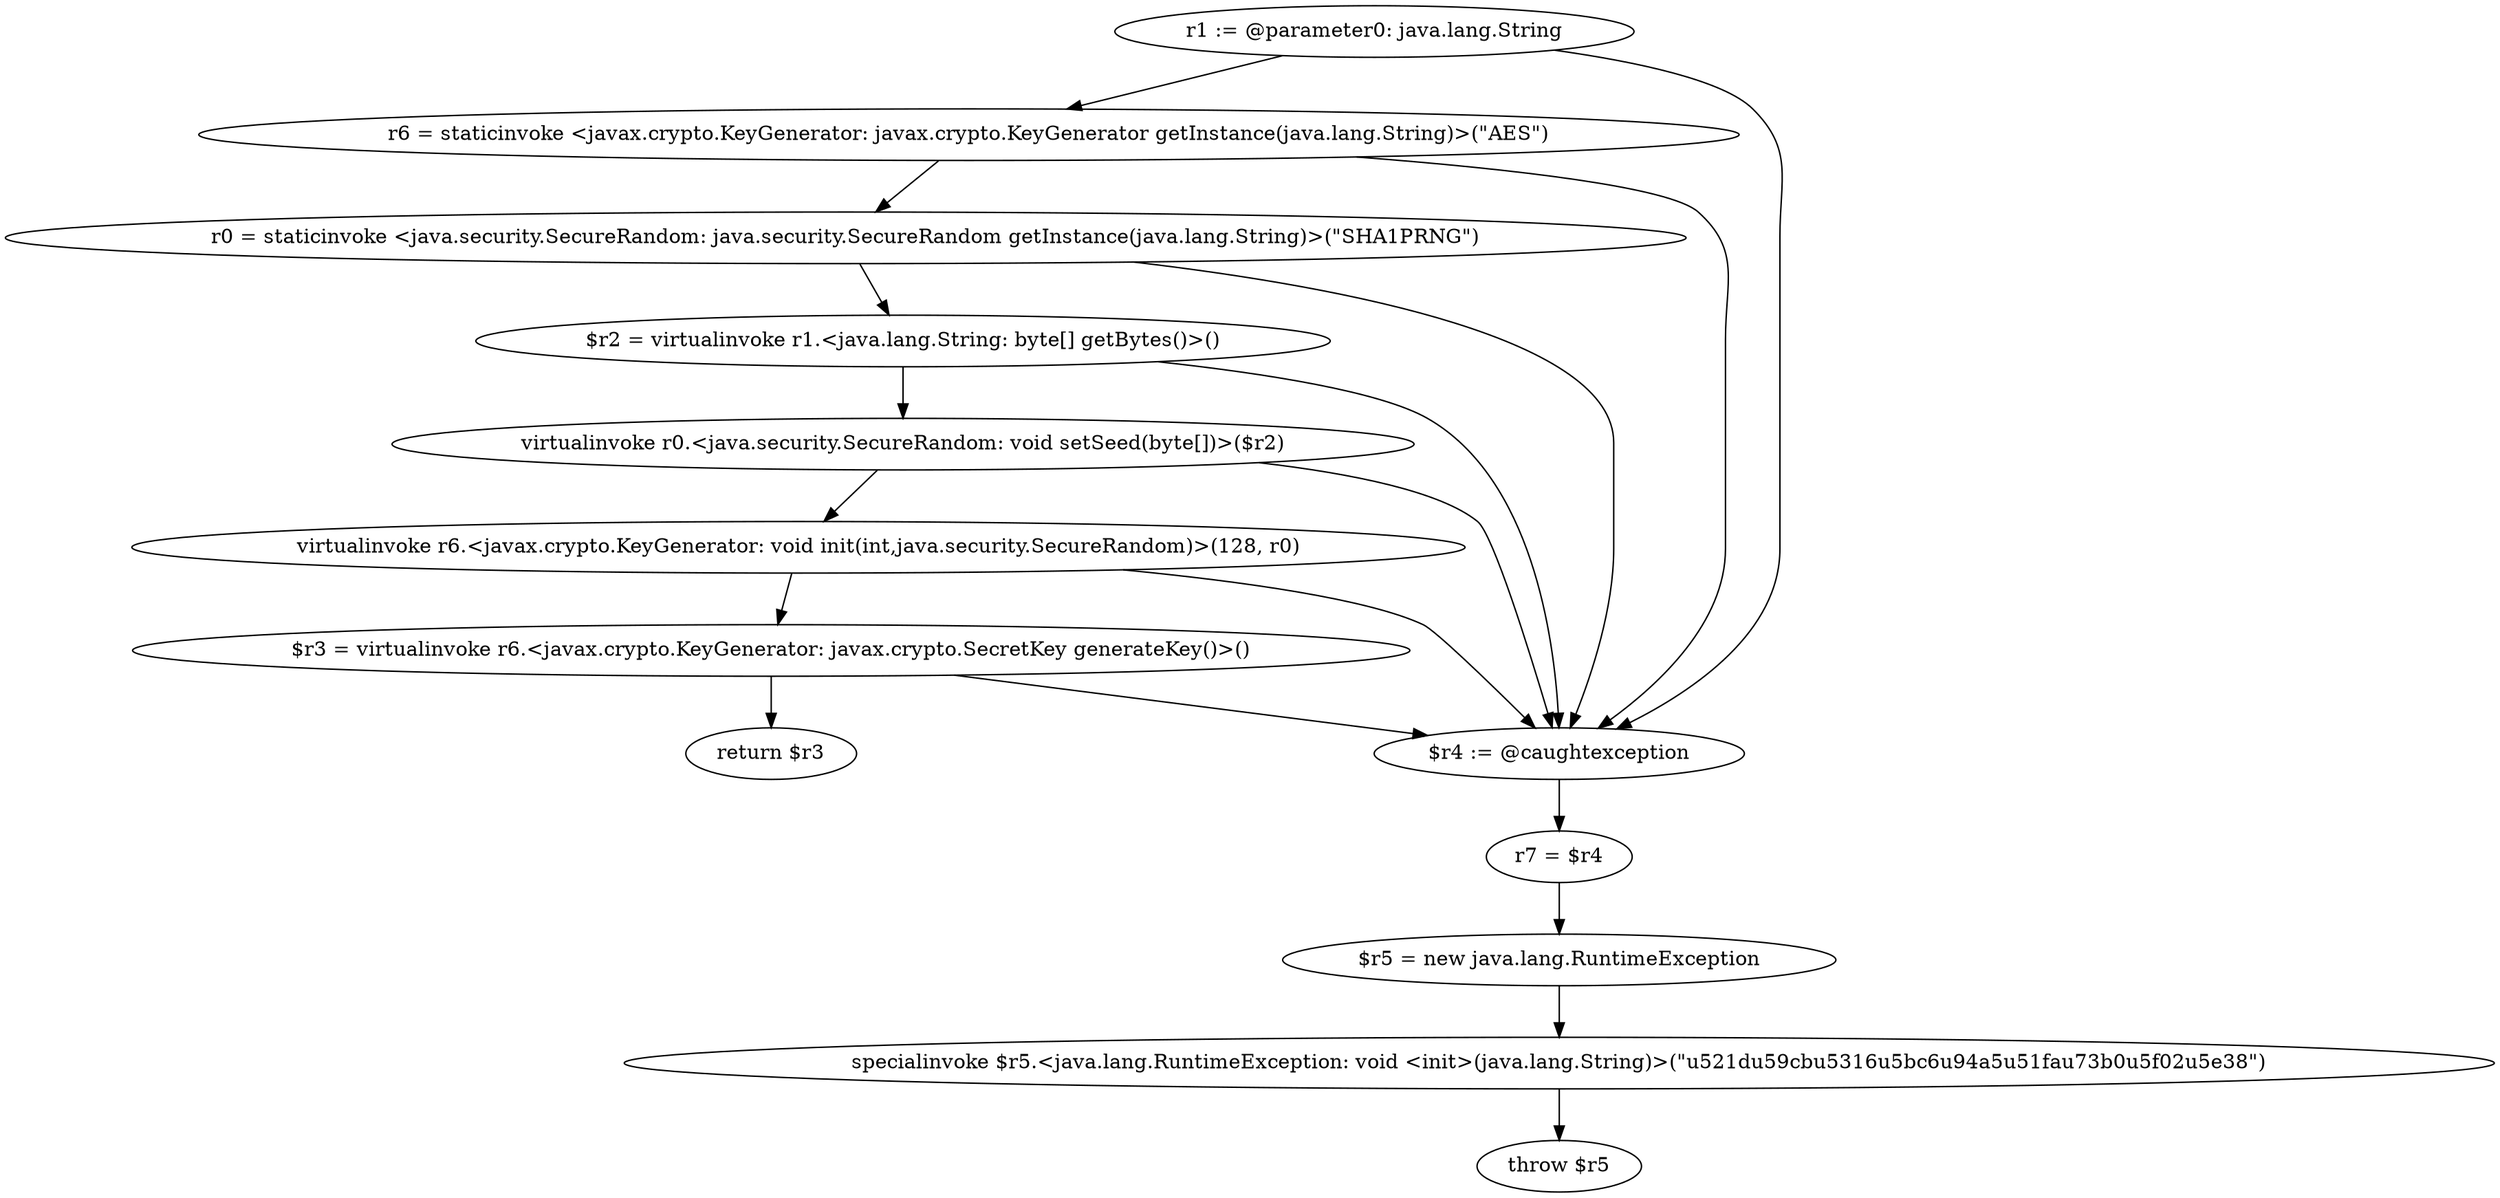 digraph "unitGraph" {
    "r1 := @parameter0: java.lang.String"
    "r6 = staticinvoke <javax.crypto.KeyGenerator: javax.crypto.KeyGenerator getInstance(java.lang.String)>(\"AES\")"
    "r0 = staticinvoke <java.security.SecureRandom: java.security.SecureRandom getInstance(java.lang.String)>(\"SHA1PRNG\")"
    "$r2 = virtualinvoke r1.<java.lang.String: byte[] getBytes()>()"
    "virtualinvoke r0.<java.security.SecureRandom: void setSeed(byte[])>($r2)"
    "virtualinvoke r6.<javax.crypto.KeyGenerator: void init(int,java.security.SecureRandom)>(128, r0)"
    "$r3 = virtualinvoke r6.<javax.crypto.KeyGenerator: javax.crypto.SecretKey generateKey()>()"
    "return $r3"
    "$r4 := @caughtexception"
    "r7 = $r4"
    "$r5 = new java.lang.RuntimeException"
    "specialinvoke $r5.<java.lang.RuntimeException: void <init>(java.lang.String)>(\"\u521d\u59cb\u5316\u5bc6\u94a5\u51fa\u73b0\u5f02\u5e38\")"
    "throw $r5"
    "r1 := @parameter0: java.lang.String"->"r6 = staticinvoke <javax.crypto.KeyGenerator: javax.crypto.KeyGenerator getInstance(java.lang.String)>(\"AES\")";
    "r1 := @parameter0: java.lang.String"->"$r4 := @caughtexception";
    "r6 = staticinvoke <javax.crypto.KeyGenerator: javax.crypto.KeyGenerator getInstance(java.lang.String)>(\"AES\")"->"r0 = staticinvoke <java.security.SecureRandom: java.security.SecureRandom getInstance(java.lang.String)>(\"SHA1PRNG\")";
    "r6 = staticinvoke <javax.crypto.KeyGenerator: javax.crypto.KeyGenerator getInstance(java.lang.String)>(\"AES\")"->"$r4 := @caughtexception";
    "r0 = staticinvoke <java.security.SecureRandom: java.security.SecureRandom getInstance(java.lang.String)>(\"SHA1PRNG\")"->"$r2 = virtualinvoke r1.<java.lang.String: byte[] getBytes()>()";
    "r0 = staticinvoke <java.security.SecureRandom: java.security.SecureRandom getInstance(java.lang.String)>(\"SHA1PRNG\")"->"$r4 := @caughtexception";
    "$r2 = virtualinvoke r1.<java.lang.String: byte[] getBytes()>()"->"virtualinvoke r0.<java.security.SecureRandom: void setSeed(byte[])>($r2)";
    "$r2 = virtualinvoke r1.<java.lang.String: byte[] getBytes()>()"->"$r4 := @caughtexception";
    "virtualinvoke r0.<java.security.SecureRandom: void setSeed(byte[])>($r2)"->"virtualinvoke r6.<javax.crypto.KeyGenerator: void init(int,java.security.SecureRandom)>(128, r0)";
    "virtualinvoke r0.<java.security.SecureRandom: void setSeed(byte[])>($r2)"->"$r4 := @caughtexception";
    "virtualinvoke r6.<javax.crypto.KeyGenerator: void init(int,java.security.SecureRandom)>(128, r0)"->"$r3 = virtualinvoke r6.<javax.crypto.KeyGenerator: javax.crypto.SecretKey generateKey()>()";
    "virtualinvoke r6.<javax.crypto.KeyGenerator: void init(int,java.security.SecureRandom)>(128, r0)"->"$r4 := @caughtexception";
    "$r3 = virtualinvoke r6.<javax.crypto.KeyGenerator: javax.crypto.SecretKey generateKey()>()"->"return $r3";
    "$r3 = virtualinvoke r6.<javax.crypto.KeyGenerator: javax.crypto.SecretKey generateKey()>()"->"$r4 := @caughtexception";
    "$r4 := @caughtexception"->"r7 = $r4";
    "r7 = $r4"->"$r5 = new java.lang.RuntimeException";
    "$r5 = new java.lang.RuntimeException"->"specialinvoke $r5.<java.lang.RuntimeException: void <init>(java.lang.String)>(\"\u521d\u59cb\u5316\u5bc6\u94a5\u51fa\u73b0\u5f02\u5e38\")";
    "specialinvoke $r5.<java.lang.RuntimeException: void <init>(java.lang.String)>(\"\u521d\u59cb\u5316\u5bc6\u94a5\u51fa\u73b0\u5f02\u5e38\")"->"throw $r5";
}

